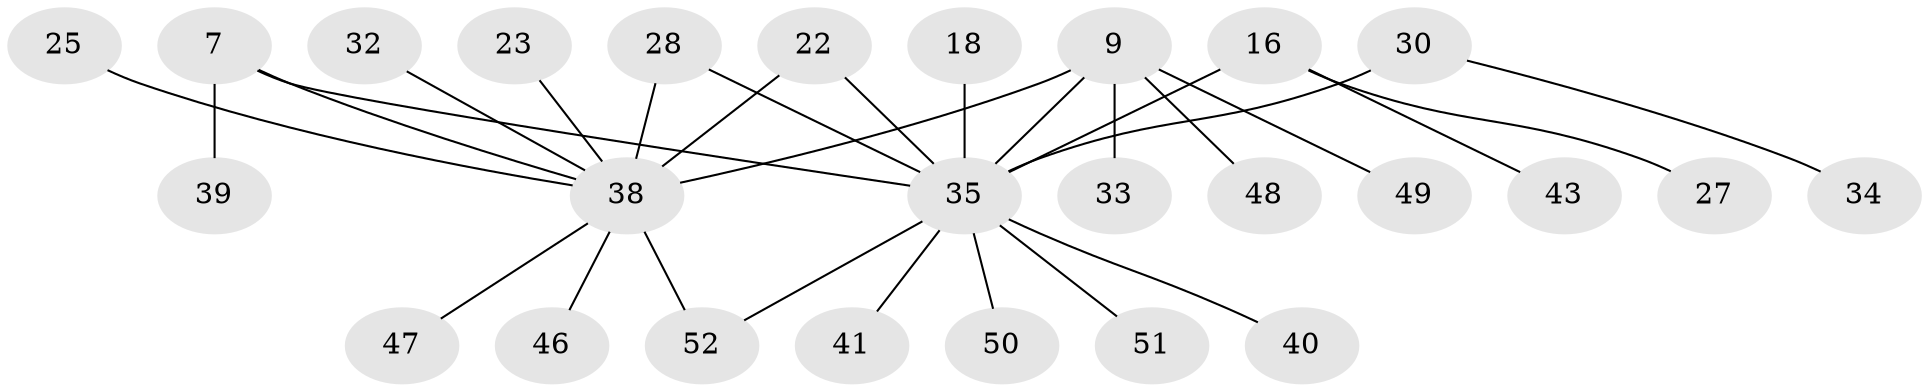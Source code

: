 // original degree distribution, {6: 0.057692307692307696, 5: 0.019230769230769232, 3: 0.17307692307692307, 4: 0.07692307692307693, 10: 0.019230769230769232, 7: 0.019230769230769232, 1: 0.4423076923076923, 2: 0.19230769230769232}
// Generated by graph-tools (version 1.1) at 2025/58/03/04/25 21:58:20]
// undirected, 26 vertices, 29 edges
graph export_dot {
graph [start="1"]
  node [color=gray90,style=filled];
  7;
  9 [super="+3"];
  16 [super="+14"];
  18;
  22;
  23;
  25;
  27;
  28;
  30 [super="+20"];
  32 [super="+24"];
  33;
  34;
  35 [super="+21+19"];
  38 [super="+13+6"];
  39;
  40;
  41 [super="+12+15+26"];
  43;
  46;
  47;
  48 [super="+42"];
  49 [super="+45"];
  50 [super="+44"];
  51;
  52 [super="+5+37"];
  7 -- 39;
  7 -- 38;
  7 -- 35 [weight=2];
  9 -- 33;
  9 -- 38 [weight=3];
  9 -- 35 [weight=4];
  9 -- 48;
  9 -- 49;
  16 -- 43;
  16 -- 27;
  16 -- 35 [weight=2];
  18 -- 35;
  22 -- 38;
  22 -- 35;
  23 -- 38;
  25 -- 38;
  28 -- 38;
  28 -- 35;
  30 -- 34;
  30 -- 35 [weight=2];
  32 -- 38;
  35 -- 40;
  35 -- 41;
  35 -- 51;
  35 -- 52;
  35 -- 50;
  38 -- 46;
  38 -- 47;
  38 -- 52;
}
